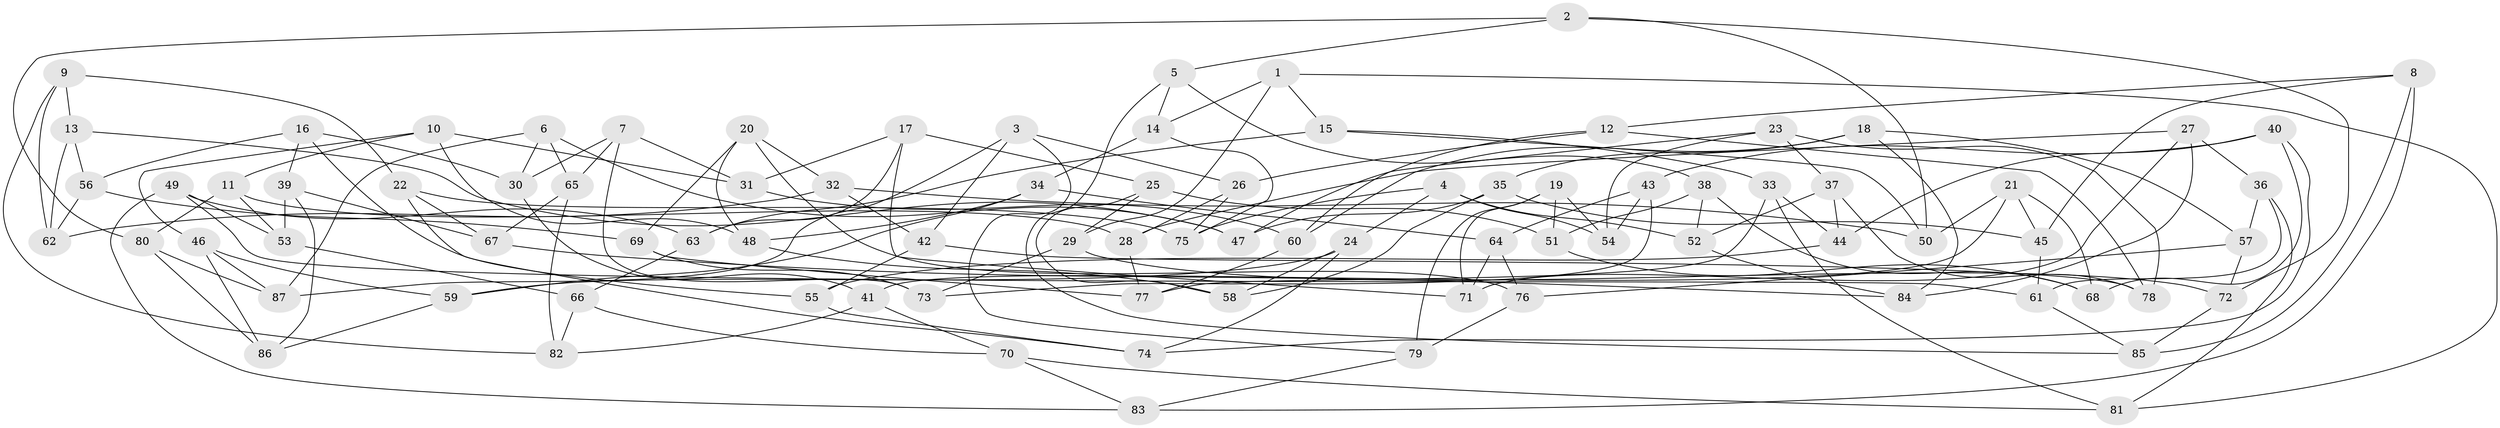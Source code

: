 // Generated by graph-tools (version 1.1) at 2025/59/03/09/25 04:59:15]
// undirected, 87 vertices, 174 edges
graph export_dot {
graph [start="1"]
  node [color=gray90,style=filled];
  1;
  2;
  3;
  4;
  5;
  6;
  7;
  8;
  9;
  10;
  11;
  12;
  13;
  14;
  15;
  16;
  17;
  18;
  19;
  20;
  21;
  22;
  23;
  24;
  25;
  26;
  27;
  28;
  29;
  30;
  31;
  32;
  33;
  34;
  35;
  36;
  37;
  38;
  39;
  40;
  41;
  42;
  43;
  44;
  45;
  46;
  47;
  48;
  49;
  50;
  51;
  52;
  53;
  54;
  55;
  56;
  57;
  58;
  59;
  60;
  61;
  62;
  63;
  64;
  65;
  66;
  67;
  68;
  69;
  70;
  71;
  72;
  73;
  74;
  75;
  76;
  77;
  78;
  79;
  80;
  81;
  82;
  83;
  84;
  85;
  86;
  87;
  1 -- 15;
  1 -- 29;
  1 -- 81;
  1 -- 14;
  2 -- 72;
  2 -- 50;
  2 -- 5;
  2 -- 80;
  3 -- 26;
  3 -- 87;
  3 -- 79;
  3 -- 42;
  4 -- 52;
  4 -- 75;
  4 -- 54;
  4 -- 24;
  5 -- 85;
  5 -- 14;
  5 -- 38;
  6 -- 30;
  6 -- 65;
  6 -- 47;
  6 -- 87;
  7 -- 65;
  7 -- 73;
  7 -- 30;
  7 -- 31;
  8 -- 85;
  8 -- 45;
  8 -- 12;
  8 -- 83;
  9 -- 62;
  9 -- 22;
  9 -- 13;
  9 -- 82;
  10 -- 48;
  10 -- 11;
  10 -- 46;
  10 -- 31;
  11 -- 28;
  11 -- 53;
  11 -- 80;
  12 -- 26;
  12 -- 60;
  12 -- 78;
  13 -- 47;
  13 -- 62;
  13 -- 56;
  14 -- 75;
  14 -- 34;
  15 -- 63;
  15 -- 50;
  15 -- 33;
  16 -- 55;
  16 -- 56;
  16 -- 39;
  16 -- 30;
  17 -- 71;
  17 -- 25;
  17 -- 31;
  17 -- 63;
  18 -- 35;
  18 -- 57;
  18 -- 60;
  18 -- 84;
  19 -- 79;
  19 -- 71;
  19 -- 54;
  19 -- 51;
  20 -- 69;
  20 -- 48;
  20 -- 32;
  20 -- 76;
  21 -- 50;
  21 -- 41;
  21 -- 68;
  21 -- 45;
  22 -- 75;
  22 -- 74;
  22 -- 67;
  23 -- 54;
  23 -- 37;
  23 -- 78;
  23 -- 47;
  24 -- 74;
  24 -- 58;
  24 -- 59;
  25 -- 58;
  25 -- 29;
  25 -- 51;
  26 -- 75;
  26 -- 28;
  27 -- 84;
  27 -- 28;
  27 -- 71;
  27 -- 36;
  28 -- 77;
  29 -- 73;
  29 -- 72;
  30 -- 41;
  31 -- 60;
  32 -- 62;
  32 -- 42;
  32 -- 50;
  33 -- 77;
  33 -- 44;
  33 -- 81;
  34 -- 59;
  34 -- 64;
  34 -- 48;
  35 -- 47;
  35 -- 45;
  35 -- 58;
  36 -- 81;
  36 -- 57;
  36 -- 61;
  37 -- 52;
  37 -- 78;
  37 -- 44;
  38 -- 68;
  38 -- 51;
  38 -- 52;
  39 -- 86;
  39 -- 53;
  39 -- 67;
  40 -- 68;
  40 -- 43;
  40 -- 74;
  40 -- 44;
  41 -- 82;
  41 -- 70;
  42 -- 55;
  42 -- 78;
  43 -- 54;
  43 -- 73;
  43 -- 64;
  44 -- 55;
  45 -- 61;
  46 -- 86;
  46 -- 87;
  46 -- 59;
  48 -- 58;
  49 -- 53;
  49 -- 83;
  49 -- 61;
  49 -- 63;
  51 -- 68;
  52 -- 84;
  53 -- 66;
  55 -- 74;
  56 -- 62;
  56 -- 69;
  57 -- 72;
  57 -- 76;
  59 -- 86;
  60 -- 77;
  61 -- 85;
  63 -- 66;
  64 -- 71;
  64 -- 76;
  65 -- 82;
  65 -- 67;
  66 -- 70;
  66 -- 82;
  67 -- 84;
  69 -- 77;
  69 -- 73;
  70 -- 81;
  70 -- 83;
  72 -- 85;
  76 -- 79;
  79 -- 83;
  80 -- 86;
  80 -- 87;
}
